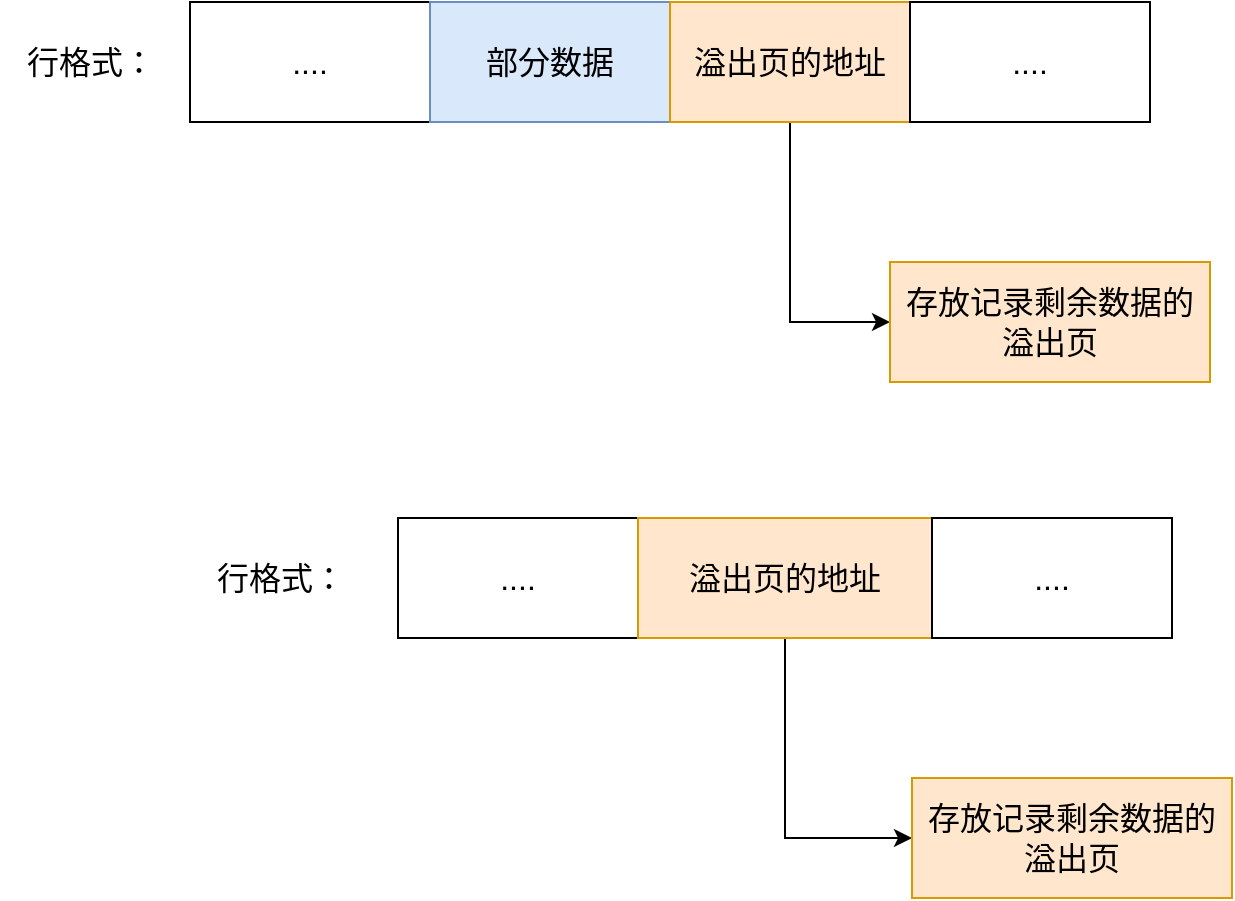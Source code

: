 <mxfile version="20.6.0" type="github">
  <diagram id="3eHL6gBv47sc7yMh3iQE" name="第 1 页">
    <mxGraphModel dx="1566" dy="951" grid="0" gridSize="10" guides="1" tooltips="1" connect="1" arrows="1" fold="1" page="1" pageScale="1" pageWidth="827" pageHeight="1169" math="0" shadow="0">
      <root>
        <mxCell id="0" />
        <mxCell id="1" parent="0" />
        <mxCell id="dTetyQT3u0sxiPz0bWXz-1" value="...." style="rounded=0;whiteSpace=wrap;html=1;fontSize=16;" vertex="1" parent="1">
          <mxGeometry x="150" y="240" width="120" height="60" as="geometry" />
        </mxCell>
        <mxCell id="dTetyQT3u0sxiPz0bWXz-2" value="部分数据" style="rounded=0;whiteSpace=wrap;html=1;fillColor=#dae8fc;strokeColor=#6c8ebf;fontSize=16;" vertex="1" parent="1">
          <mxGeometry x="270" y="240" width="120" height="60" as="geometry" />
        </mxCell>
        <mxCell id="dTetyQT3u0sxiPz0bWXz-5" style="edgeStyle=orthogonalEdgeStyle;rounded=0;orthogonalLoop=1;jettySize=auto;html=1;entryX=0;entryY=0.5;entryDx=0;entryDy=0;fontSize=16;" edge="1" parent="1" source="dTetyQT3u0sxiPz0bWXz-3" target="dTetyQT3u0sxiPz0bWXz-4">
          <mxGeometry relative="1" as="geometry" />
        </mxCell>
        <mxCell id="dTetyQT3u0sxiPz0bWXz-3" value="溢出页的地址" style="rounded=0;whiteSpace=wrap;html=1;fillColor=#ffe6cc;strokeColor=#d79b00;fontSize=16;" vertex="1" parent="1">
          <mxGeometry x="390" y="240" width="120" height="60" as="geometry" />
        </mxCell>
        <mxCell id="dTetyQT3u0sxiPz0bWXz-4" value="存放记录剩余数据的溢出页" style="rounded=0;whiteSpace=wrap;html=1;fillColor=#ffe6cc;strokeColor=#d79b00;fontSize=16;" vertex="1" parent="1">
          <mxGeometry x="500" y="370" width="160" height="60" as="geometry" />
        </mxCell>
        <mxCell id="dTetyQT3u0sxiPz0bWXz-6" value="...." style="rounded=0;whiteSpace=wrap;html=1;fontSize=16;" vertex="1" parent="1">
          <mxGeometry x="510" y="240" width="120" height="60" as="geometry" />
        </mxCell>
        <mxCell id="dTetyQT3u0sxiPz0bWXz-7" value="行格式：" style="text;html=1;align=center;verticalAlign=middle;resizable=0;points=[];autosize=1;strokeColor=none;fillColor=none;fontSize=16;" vertex="1" parent="1">
          <mxGeometry x="55" y="255" width="90" height="30" as="geometry" />
        </mxCell>
        <mxCell id="dTetyQT3u0sxiPz0bWXz-10" value="...." style="rounded=0;whiteSpace=wrap;html=1;fontSize=16;" vertex="1" parent="1">
          <mxGeometry x="254" y="498" width="120" height="60" as="geometry" />
        </mxCell>
        <mxCell id="dTetyQT3u0sxiPz0bWXz-12" style="edgeStyle=orthogonalEdgeStyle;rounded=0;orthogonalLoop=1;jettySize=auto;html=1;entryX=0;entryY=0.5;entryDx=0;entryDy=0;fontSize=16;" edge="1" parent="1" source="dTetyQT3u0sxiPz0bWXz-13" target="dTetyQT3u0sxiPz0bWXz-14">
          <mxGeometry relative="1" as="geometry" />
        </mxCell>
        <mxCell id="dTetyQT3u0sxiPz0bWXz-13" value="溢出页的地址" style="rounded=0;whiteSpace=wrap;html=1;fillColor=#ffe6cc;strokeColor=#d79b00;fontSize=16;" vertex="1" parent="1">
          <mxGeometry x="374" y="498" width="147" height="60" as="geometry" />
        </mxCell>
        <mxCell id="dTetyQT3u0sxiPz0bWXz-14" value="存放记录剩余数据的溢出页" style="rounded=0;whiteSpace=wrap;html=1;fillColor=#ffe6cc;strokeColor=#d79b00;fontSize=16;" vertex="1" parent="1">
          <mxGeometry x="511" y="628" width="160" height="60" as="geometry" />
        </mxCell>
        <mxCell id="dTetyQT3u0sxiPz0bWXz-15" value="...." style="rounded=0;whiteSpace=wrap;html=1;fontSize=16;" vertex="1" parent="1">
          <mxGeometry x="521" y="498" width="120" height="60" as="geometry" />
        </mxCell>
        <mxCell id="dTetyQT3u0sxiPz0bWXz-16" value="行格式：" style="text;html=1;align=center;verticalAlign=middle;resizable=0;points=[];autosize=1;strokeColor=none;fillColor=none;fontSize=16;" vertex="1" parent="1">
          <mxGeometry x="150" y="513" width="90" height="30" as="geometry" />
        </mxCell>
      </root>
    </mxGraphModel>
  </diagram>
</mxfile>
